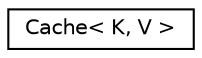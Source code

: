 digraph "类继承关系图"
{
 // INTERACTIVE_SVG=YES
 // LATEX_PDF_SIZE
  edge [fontname="Helvetica",fontsize="10",labelfontname="Helvetica",labelfontsize="10"];
  node [fontname="Helvetica",fontsize="10",shape=record];
  rankdir="LR";
  Node0 [label="Cache\< K, V \>",height=0.2,width=0.4,color="black", fillcolor="white", style="filled",URL="$dc/d67/class_cache.html",tooltip=" "];
}
